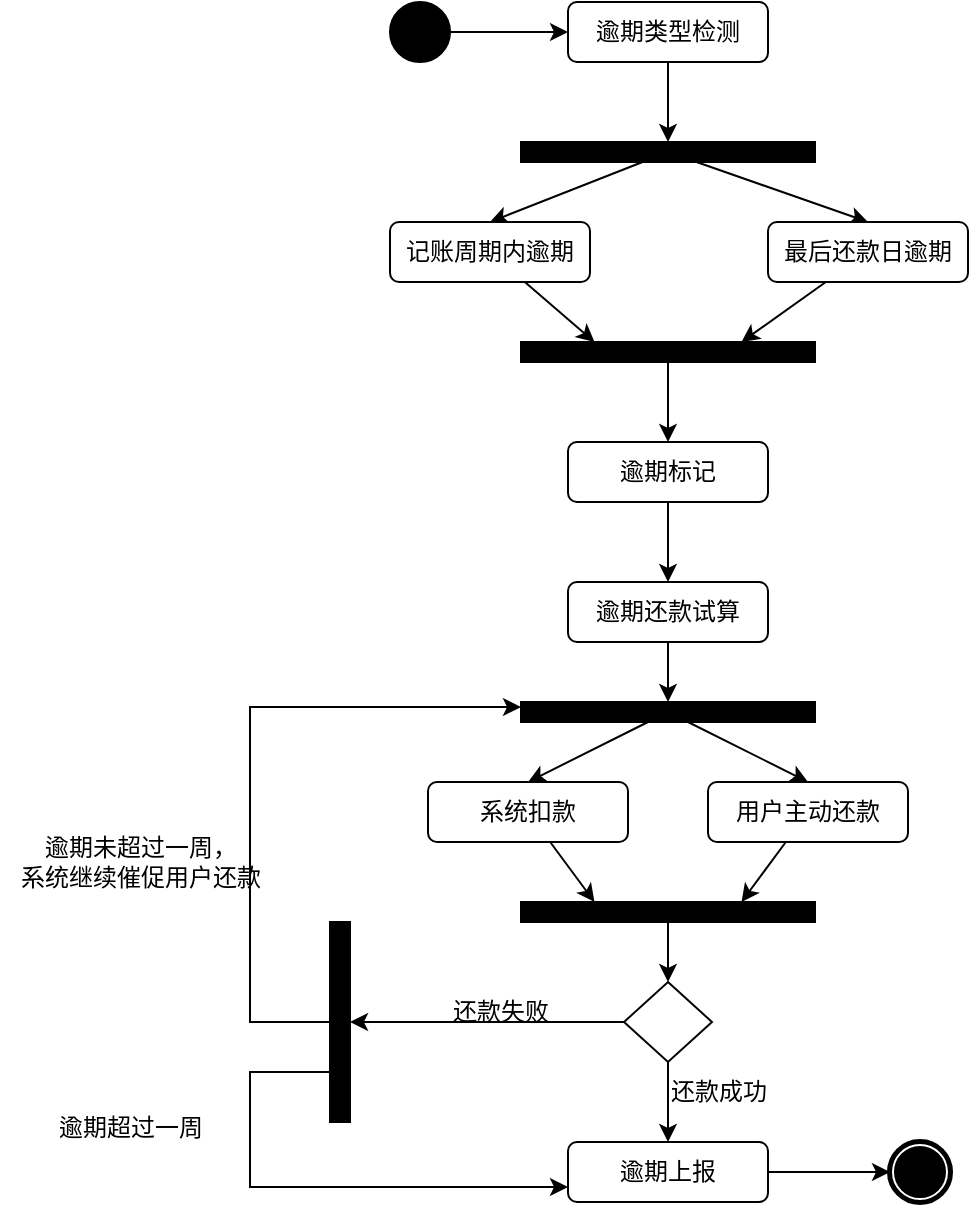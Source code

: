 <mxfile version="21.6.8" type="github">
  <diagram name="第 1 页" id="9HLPR-c3TmwVtDB9yXLi">
    <mxGraphModel dx="1166" dy="775" grid="1" gridSize="10" guides="1" tooltips="1" connect="1" arrows="1" fold="1" page="1" pageScale="1" pageWidth="827" pageHeight="1169" math="0" shadow="0">
      <root>
        <mxCell id="0" />
        <mxCell id="1" parent="0" />
        <mxCell id="Fe6TMS1MoAKP1BbNsbrO-51" value="" style="rounded=0;orthogonalLoop=1;jettySize=auto;html=1;" parent="1" target="Fe6TMS1MoAKP1BbNsbrO-50" edge="1">
          <mxGeometry relative="1" as="geometry">
            <mxPoint x="498" y="310" as="sourcePoint" />
          </mxGeometry>
        </mxCell>
        <mxCell id="Fe6TMS1MoAKP1BbNsbrO-3" style="edgeStyle=orthogonalEdgeStyle;rounded=0;orthogonalLoop=1;jettySize=auto;html=1;entryX=0.5;entryY=0;entryDx=0;entryDy=0;" parent="1" source="Fe6TMS1MoAKP1BbNsbrO-4" target="Fe6TMS1MoAKP1BbNsbrO-8" edge="1">
          <mxGeometry relative="1" as="geometry" />
        </mxCell>
        <mxCell id="Fe6TMS1MoAKP1BbNsbrO-4" value="逾期还款试算" style="rounded=1;whiteSpace=wrap;html=1;" parent="1" vertex="1">
          <mxGeometry x="448" y="420" width="100" height="30" as="geometry" />
        </mxCell>
        <mxCell id="Fe6TMS1MoAKP1BbNsbrO-47" style="rounded=0;orthogonalLoop=1;jettySize=auto;html=1;entryX=0.5;entryY=0;entryDx=0;entryDy=0;" parent="1" source="Fe6TMS1MoAKP1BbNsbrO-8" target="Fe6TMS1MoAKP1BbNsbrO-44" edge="1">
          <mxGeometry relative="1" as="geometry" />
        </mxCell>
        <mxCell id="Fe6TMS1MoAKP1BbNsbrO-48" style="rounded=0;orthogonalLoop=1;jettySize=auto;html=1;entryX=0.5;entryY=0;entryDx=0;entryDy=0;" parent="1" source="Fe6TMS1MoAKP1BbNsbrO-8" target="Fe6TMS1MoAKP1BbNsbrO-45" edge="1">
          <mxGeometry relative="1" as="geometry" />
        </mxCell>
        <mxCell id="Fe6TMS1MoAKP1BbNsbrO-8" value="" style="whiteSpace=wrap;html=1;rounded=0;shadow=0;comic=0;labelBackgroundColor=none;strokeWidth=1;fillColor=#000000;fontFamily=Verdana;fontSize=12;align=center;rotation=0;" parent="1" vertex="1">
          <mxGeometry x="424.5" y="480" width="147" height="10" as="geometry" />
        </mxCell>
        <mxCell id="Fe6TMS1MoAKP1BbNsbrO-53" style="rounded=0;orthogonalLoop=1;jettySize=auto;html=1;entryX=0.25;entryY=0;entryDx=0;entryDy=0;" parent="1" source="Fe6TMS1MoAKP1BbNsbrO-44" target="Fe6TMS1MoAKP1BbNsbrO-49" edge="1">
          <mxGeometry relative="1" as="geometry" />
        </mxCell>
        <mxCell id="Fe6TMS1MoAKP1BbNsbrO-44" value="系统扣款" style="rounded=1;whiteSpace=wrap;html=1;" parent="1" vertex="1">
          <mxGeometry x="378" y="520" width="100" height="30" as="geometry" />
        </mxCell>
        <mxCell id="Fe6TMS1MoAKP1BbNsbrO-54" style="rounded=0;orthogonalLoop=1;jettySize=auto;html=1;entryX=0.75;entryY=0;entryDx=0;entryDy=0;" parent="1" source="Fe6TMS1MoAKP1BbNsbrO-45" target="Fe6TMS1MoAKP1BbNsbrO-49" edge="1">
          <mxGeometry relative="1" as="geometry" />
        </mxCell>
        <mxCell id="Fe6TMS1MoAKP1BbNsbrO-45" value="用户主动还款" style="rounded=1;whiteSpace=wrap;html=1;" parent="1" vertex="1">
          <mxGeometry x="518" y="520" width="100" height="30" as="geometry" />
        </mxCell>
        <mxCell id="Fe6TMS1MoAKP1BbNsbrO-56" value="" style="edgeStyle=orthogonalEdgeStyle;rounded=0;orthogonalLoop=1;jettySize=auto;html=1;" parent="1" source="Fe6TMS1MoAKP1BbNsbrO-49" target="Fe6TMS1MoAKP1BbNsbrO-55" edge="1">
          <mxGeometry relative="1" as="geometry" />
        </mxCell>
        <mxCell id="Fe6TMS1MoAKP1BbNsbrO-49" value="" style="whiteSpace=wrap;html=1;rounded=0;shadow=0;comic=0;labelBackgroundColor=none;strokeWidth=1;fillColor=#000000;fontFamily=Verdana;fontSize=12;align=center;rotation=0;" parent="1" vertex="1">
          <mxGeometry x="424.5" y="580" width="147" height="10" as="geometry" />
        </mxCell>
        <mxCell id="Fe6TMS1MoAKP1BbNsbrO-52" value="" style="edgeStyle=orthogonalEdgeStyle;rounded=0;orthogonalLoop=1;jettySize=auto;html=1;" parent="1" source="Fe6TMS1MoAKP1BbNsbrO-50" target="Fe6TMS1MoAKP1BbNsbrO-4" edge="1">
          <mxGeometry relative="1" as="geometry" />
        </mxCell>
        <mxCell id="Fe6TMS1MoAKP1BbNsbrO-50" value="逾期标记" style="rounded=1;whiteSpace=wrap;html=1;" parent="1" vertex="1">
          <mxGeometry x="448" y="350" width="100" height="30" as="geometry" />
        </mxCell>
        <mxCell id="Fe6TMS1MoAKP1BbNsbrO-60" value="" style="edgeStyle=orthogonalEdgeStyle;rounded=0;orthogonalLoop=1;jettySize=auto;html=1;entryX=0.5;entryY=0;entryDx=0;entryDy=0;" parent="1" source="Fe6TMS1MoAKP1BbNsbrO-55" target="L2pNUnBdvKS3V7hnaH5d-2" edge="1">
          <mxGeometry relative="1" as="geometry">
            <mxPoint x="638" y="640" as="targetPoint" />
          </mxGeometry>
        </mxCell>
        <mxCell id="Fe6TMS1MoAKP1BbNsbrO-64" value="" style="edgeStyle=orthogonalEdgeStyle;rounded=0;orthogonalLoop=1;jettySize=auto;html=1;" parent="1" source="Fe6TMS1MoAKP1BbNsbrO-55" target="Fe6TMS1MoAKP1BbNsbrO-63" edge="1">
          <mxGeometry relative="1" as="geometry" />
        </mxCell>
        <mxCell id="Fe6TMS1MoAKP1BbNsbrO-55" value="" style="rhombus;whiteSpace=wrap;html=1;" parent="1" vertex="1">
          <mxGeometry x="476" y="620" width="44" height="40" as="geometry" />
        </mxCell>
        <mxCell id="Fe6TMS1MoAKP1BbNsbrO-58" value="还款失败" style="text;html=1;align=center;verticalAlign=middle;resizable=0;points=[];autosize=1;strokeColor=none;fillColor=none;" parent="1" vertex="1">
          <mxGeometry x="379" y="620" width="70" height="30" as="geometry" />
        </mxCell>
        <mxCell id="Fe6TMS1MoAKP1BbNsbrO-62" value="逾期未超过一周，&lt;br&gt;系统继续催促用户还款" style="text;html=1;align=center;verticalAlign=middle;resizable=0;points=[];autosize=1;strokeColor=none;fillColor=none;" parent="1" vertex="1">
          <mxGeometry x="164" y="540" width="140" height="40" as="geometry" />
        </mxCell>
        <mxCell id="Fe6TMS1MoAKP1BbNsbrO-69" value="" style="edgeStyle=orthogonalEdgeStyle;rounded=0;orthogonalLoop=1;jettySize=auto;html=1;" parent="1" source="Fe6TMS1MoAKP1BbNsbrO-63" target="Fe6TMS1MoAKP1BbNsbrO-68" edge="1">
          <mxGeometry relative="1" as="geometry" />
        </mxCell>
        <mxCell id="Fe6TMS1MoAKP1BbNsbrO-63" value="逾期上报" style="rounded=1;whiteSpace=wrap;html=1;" parent="1" vertex="1">
          <mxGeometry x="448" y="700" width="100" height="30" as="geometry" />
        </mxCell>
        <mxCell id="Fe6TMS1MoAKP1BbNsbrO-65" value="还款成功" style="text;html=1;align=center;verticalAlign=middle;resizable=0;points=[];autosize=1;strokeColor=none;fillColor=none;" parent="1" vertex="1">
          <mxGeometry x="488" y="660" width="70" height="30" as="geometry" />
        </mxCell>
        <mxCell id="Fe6TMS1MoAKP1BbNsbrO-67" value="逾期超过一周" style="text;html=1;align=center;verticalAlign=middle;resizable=0;points=[];autosize=1;strokeColor=none;fillColor=none;" parent="1" vertex="1">
          <mxGeometry x="179" y="678" width="100" height="30" as="geometry" />
        </mxCell>
        <mxCell id="Fe6TMS1MoAKP1BbNsbrO-68" value="" style="shape=mxgraph.bpmn.shape;html=1;verticalLabelPosition=bottom;labelBackgroundColor=#ffffff;verticalAlign=top;perimeter=ellipsePerimeter;outline=end;symbol=terminate;rounded=0;shadow=0;comic=0;strokeWidth=1;fontFamily=Verdana;fontSize=12;align=center;" parent="1" vertex="1">
          <mxGeometry x="609" y="700" width="30" height="30" as="geometry" />
        </mxCell>
        <mxCell id="L2pNUnBdvKS3V7hnaH5d-1" value="" style="whiteSpace=wrap;html=1;rounded=0;shadow=0;comic=0;labelBackgroundColor=none;strokeWidth=1;fillColor=#000000;fontFamily=Verdana;fontSize=12;align=center;rotation=0;" vertex="1" parent="1">
          <mxGeometry x="424.5" y="300" width="147" height="10" as="geometry" />
        </mxCell>
        <mxCell id="L2pNUnBdvKS3V7hnaH5d-3" style="edgeStyle=orthogonalEdgeStyle;rounded=0;orthogonalLoop=1;jettySize=auto;html=1;entryX=0;entryY=0.25;entryDx=0;entryDy=0;" edge="1" parent="1" source="L2pNUnBdvKS3V7hnaH5d-2" target="Fe6TMS1MoAKP1BbNsbrO-8">
          <mxGeometry relative="1" as="geometry">
            <Array as="points">
              <mxPoint x="289" y="640" />
              <mxPoint x="289" y="483" />
            </Array>
          </mxGeometry>
        </mxCell>
        <mxCell id="L2pNUnBdvKS3V7hnaH5d-4" style="edgeStyle=orthogonalEdgeStyle;rounded=0;orthogonalLoop=1;jettySize=auto;html=1;entryX=0;entryY=0.75;entryDx=0;entryDy=0;exitX=0.75;exitY=1;exitDx=0;exitDy=0;" edge="1" parent="1" source="L2pNUnBdvKS3V7hnaH5d-2" target="Fe6TMS1MoAKP1BbNsbrO-63">
          <mxGeometry relative="1" as="geometry">
            <Array as="points">
              <mxPoint x="289" y="665" />
              <mxPoint x="289" y="723" />
            </Array>
          </mxGeometry>
        </mxCell>
        <mxCell id="L2pNUnBdvKS3V7hnaH5d-2" value="" style="whiteSpace=wrap;html=1;rounded=0;shadow=0;comic=0;labelBackgroundColor=none;strokeWidth=1;fillColor=#000000;fontFamily=Verdana;fontSize=12;align=center;rotation=0;direction=south;" vertex="1" parent="1">
          <mxGeometry x="329" y="590" width="10" height="100" as="geometry" />
        </mxCell>
        <mxCell id="L2pNUnBdvKS3V7hnaH5d-15" value="" style="edgeStyle=orthogonalEdgeStyle;rounded=0;orthogonalLoop=1;jettySize=auto;html=1;" edge="1" parent="1" source="L2pNUnBdvKS3V7hnaH5d-5" target="L2pNUnBdvKS3V7hnaH5d-6">
          <mxGeometry relative="1" as="geometry" />
        </mxCell>
        <mxCell id="L2pNUnBdvKS3V7hnaH5d-5" value="" style="ellipse;whiteSpace=wrap;html=1;rounded=0;shadow=0;comic=0;labelBackgroundColor=none;strokeWidth=1;fillColor=#000000;fontFamily=Verdana;fontSize=12;align=center;" vertex="1" parent="1">
          <mxGeometry x="359" y="130" width="30" height="30" as="geometry" />
        </mxCell>
        <mxCell id="L2pNUnBdvKS3V7hnaH5d-8" value="" style="edgeStyle=orthogonalEdgeStyle;rounded=0;orthogonalLoop=1;jettySize=auto;html=1;" edge="1" parent="1" source="L2pNUnBdvKS3V7hnaH5d-6" target="L2pNUnBdvKS3V7hnaH5d-7">
          <mxGeometry relative="1" as="geometry" />
        </mxCell>
        <mxCell id="L2pNUnBdvKS3V7hnaH5d-6" value="逾期类型检测" style="rounded=1;whiteSpace=wrap;html=1;" vertex="1" parent="1">
          <mxGeometry x="448" y="130" width="100" height="30" as="geometry" />
        </mxCell>
        <mxCell id="L2pNUnBdvKS3V7hnaH5d-11" style="rounded=0;orthogonalLoop=1;jettySize=auto;html=1;entryX=0.5;entryY=0;entryDx=0;entryDy=0;" edge="1" parent="1" source="L2pNUnBdvKS3V7hnaH5d-7" target="L2pNUnBdvKS3V7hnaH5d-9">
          <mxGeometry relative="1" as="geometry" />
        </mxCell>
        <mxCell id="L2pNUnBdvKS3V7hnaH5d-12" style="rounded=0;orthogonalLoop=1;jettySize=auto;html=1;entryX=0.5;entryY=0;entryDx=0;entryDy=0;" edge="1" parent="1" source="L2pNUnBdvKS3V7hnaH5d-7" target="L2pNUnBdvKS3V7hnaH5d-10">
          <mxGeometry relative="1" as="geometry" />
        </mxCell>
        <mxCell id="L2pNUnBdvKS3V7hnaH5d-7" value="" style="whiteSpace=wrap;html=1;rounded=0;shadow=0;comic=0;labelBackgroundColor=none;strokeWidth=1;fillColor=#000000;fontFamily=Verdana;fontSize=12;align=center;rotation=0;" vertex="1" parent="1">
          <mxGeometry x="424.5" y="200" width="147" height="10" as="geometry" />
        </mxCell>
        <mxCell id="L2pNUnBdvKS3V7hnaH5d-13" style="rounded=0;orthogonalLoop=1;jettySize=auto;html=1;entryX=0.25;entryY=0;entryDx=0;entryDy=0;" edge="1" parent="1" source="L2pNUnBdvKS3V7hnaH5d-9" target="L2pNUnBdvKS3V7hnaH5d-1">
          <mxGeometry relative="1" as="geometry" />
        </mxCell>
        <mxCell id="L2pNUnBdvKS3V7hnaH5d-9" value="记账周期内逾期" style="rounded=1;whiteSpace=wrap;html=1;" vertex="1" parent="1">
          <mxGeometry x="359" y="240" width="100" height="30" as="geometry" />
        </mxCell>
        <mxCell id="L2pNUnBdvKS3V7hnaH5d-14" style="rounded=0;orthogonalLoop=1;jettySize=auto;html=1;entryX=0.75;entryY=0;entryDx=0;entryDy=0;" edge="1" parent="1" source="L2pNUnBdvKS3V7hnaH5d-10" target="L2pNUnBdvKS3V7hnaH5d-1">
          <mxGeometry relative="1" as="geometry" />
        </mxCell>
        <mxCell id="L2pNUnBdvKS3V7hnaH5d-10" value="最后还款日逾期" style="rounded=1;whiteSpace=wrap;html=1;" vertex="1" parent="1">
          <mxGeometry x="548" y="240" width="100" height="30" as="geometry" />
        </mxCell>
      </root>
    </mxGraphModel>
  </diagram>
</mxfile>
